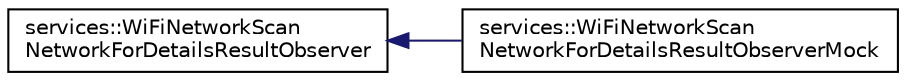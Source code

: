 digraph "Graphical Class Hierarchy"
{
 // INTERACTIVE_SVG=YES
  edge [fontname="Helvetica",fontsize="10",labelfontname="Helvetica",labelfontsize="10"];
  node [fontname="Helvetica",fontsize="10",shape=record];
  rankdir="LR";
  Node0 [label="services::WiFiNetworkScan\lNetworkForDetailsResultObserver",height=0.2,width=0.4,color="black", fillcolor="white", style="filled",URL="$dc/dd9/classservices_1_1_wi_fi_network_scan_network_for_details_result_observer.html"];
  Node0 -> Node1 [dir="back",color="midnightblue",fontsize="10",style="solid",fontname="Helvetica"];
  Node1 [label="services::WiFiNetworkScan\lNetworkForDetailsResultObserverMock",height=0.2,width=0.4,color="black", fillcolor="white", style="filled",URL="$d8/d74/classservices_1_1_wi_fi_network_scan_network_for_details_result_observer_mock.html"];
}
